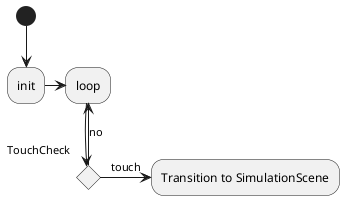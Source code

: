@startuml

(*) --> "init"

"init" -> "loop"

if "TouchCheck" then
	->[touch] "Transition to SimulationScene"
else
	-->[no] "loop"

@enduml